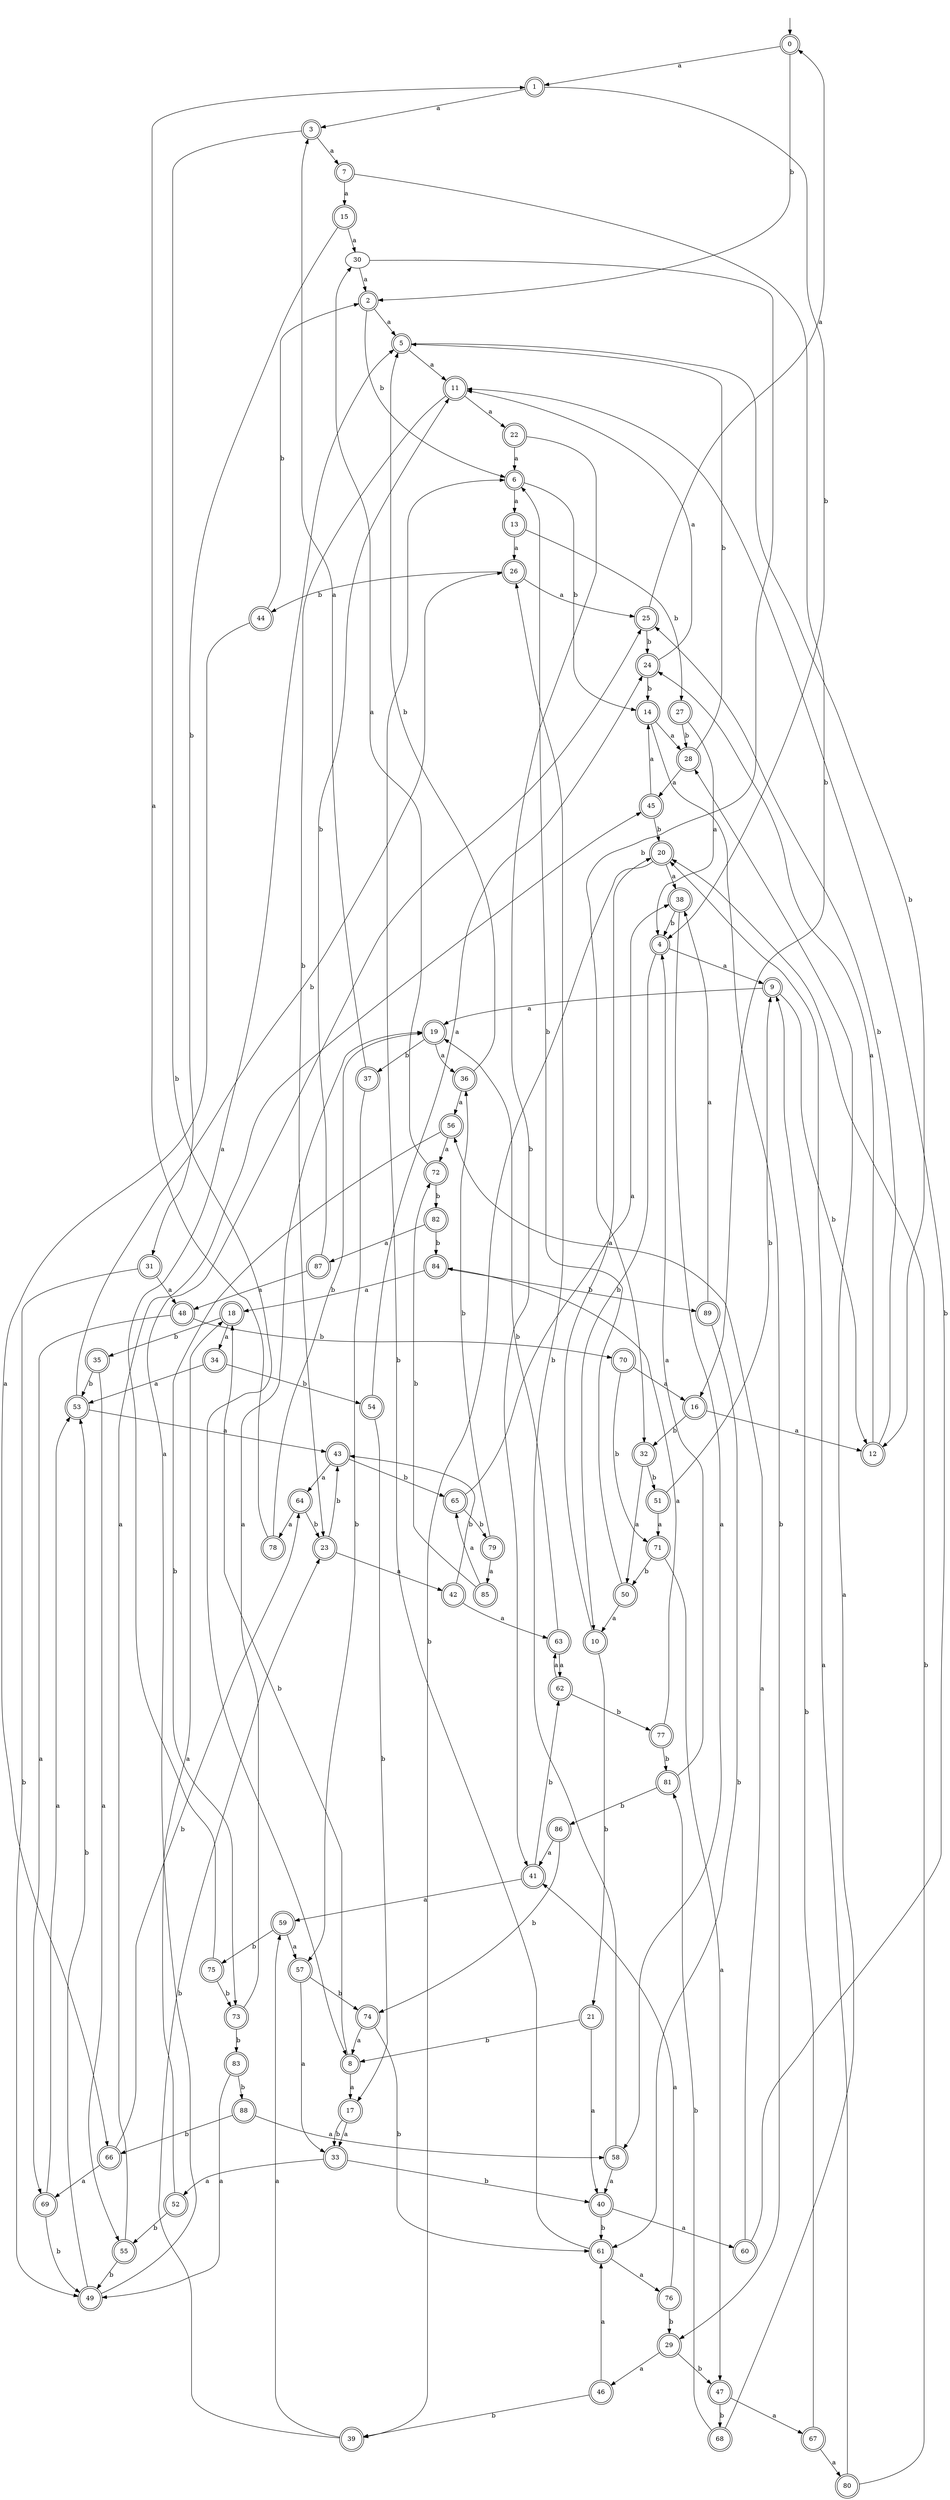 digraph RandomDFA {
  __start0 [label="", shape=none];
  __start0 -> 0 [label=""];
  0 [shape=circle] [shape=doublecircle]
  0 -> 1 [label="a"]
  0 -> 2 [label="b"]
  1 [shape=doublecircle]
  1 -> 3 [label="a"]
  1 -> 4 [label="b"]
  2 [shape=doublecircle]
  2 -> 5 [label="a"]
  2 -> 6 [label="b"]
  3 [shape=doublecircle]
  3 -> 7 [label="a"]
  3 -> 8 [label="b"]
  4 [shape=doublecircle]
  4 -> 9 [label="a"]
  4 -> 10 [label="b"]
  5 [shape=doublecircle]
  5 -> 11 [label="a"]
  5 -> 12 [label="b"]
  6 [shape=doublecircle]
  6 -> 13 [label="a"]
  6 -> 14 [label="b"]
  7 [shape=doublecircle]
  7 -> 15 [label="a"]
  7 -> 16 [label="b"]
  8 [shape=doublecircle]
  8 -> 17 [label="a"]
  8 -> 18 [label="b"]
  9 [shape=doublecircle]
  9 -> 19 [label="a"]
  9 -> 12 [label="b"]
  10 [shape=doublecircle]
  10 -> 20 [label="a"]
  10 -> 21 [label="b"]
  11 [shape=doublecircle]
  11 -> 22 [label="a"]
  11 -> 23 [label="b"]
  12 [shape=doublecircle]
  12 -> 24 [label="a"]
  12 -> 25 [label="b"]
  13 [shape=doublecircle]
  13 -> 26 [label="a"]
  13 -> 27 [label="b"]
  14 [shape=doublecircle]
  14 -> 28 [label="a"]
  14 -> 29 [label="b"]
  15 [shape=doublecircle]
  15 -> 30 [label="a"]
  15 -> 31 [label="b"]
  16 [shape=doublecircle]
  16 -> 12 [label="a"]
  16 -> 32 [label="b"]
  17 [shape=doublecircle]
  17 -> 33 [label="a"]
  17 -> 33 [label="b"]
  18 [shape=doublecircle]
  18 -> 34 [label="a"]
  18 -> 35 [label="b"]
  19 [shape=doublecircle]
  19 -> 36 [label="a"]
  19 -> 37 [label="b"]
  20 [shape=doublecircle]
  20 -> 38 [label="a"]
  20 -> 39 [label="b"]
  21 [shape=doublecircle]
  21 -> 40 [label="a"]
  21 -> 8 [label="b"]
  22 [shape=doublecircle]
  22 -> 6 [label="a"]
  22 -> 41 [label="b"]
  23 [shape=doublecircle]
  23 -> 42 [label="a"]
  23 -> 43 [label="b"]
  24 [shape=doublecircle]
  24 -> 11 [label="a"]
  24 -> 14 [label="b"]
  25 [shape=doublecircle]
  25 -> 0 [label="a"]
  25 -> 24 [label="b"]
  26 [shape=doublecircle]
  26 -> 25 [label="a"]
  26 -> 44 [label="b"]
  27 [shape=doublecircle]
  27 -> 4 [label="a"]
  27 -> 28 [label="b"]
  28 [shape=doublecircle]
  28 -> 45 [label="a"]
  28 -> 5 [label="b"]
  29 [shape=doublecircle]
  29 -> 46 [label="a"]
  29 -> 47 [label="b"]
  30
  30 -> 2 [label="a"]
  30 -> 32 [label="b"]
  31 [shape=doublecircle]
  31 -> 48 [label="a"]
  31 -> 49 [label="b"]
  32 [shape=doublecircle]
  32 -> 50 [label="a"]
  32 -> 51 [label="b"]
  33 [shape=doublecircle]
  33 -> 52 [label="a"]
  33 -> 40 [label="b"]
  34 [shape=doublecircle]
  34 -> 53 [label="a"]
  34 -> 54 [label="b"]
  35 [shape=doublecircle]
  35 -> 55 [label="a"]
  35 -> 53 [label="b"]
  36 [shape=doublecircle]
  36 -> 56 [label="a"]
  36 -> 5 [label="b"]
  37 [shape=doublecircle]
  37 -> 3 [label="a"]
  37 -> 57 [label="b"]
  38 [shape=doublecircle]
  38 -> 58 [label="a"]
  38 -> 4 [label="b"]
  39 [shape=doublecircle]
  39 -> 59 [label="a"]
  39 -> 23 [label="b"]
  40 [shape=doublecircle]
  40 -> 60 [label="a"]
  40 -> 61 [label="b"]
  41 [shape=doublecircle]
  41 -> 59 [label="a"]
  41 -> 62 [label="b"]
  42 [shape=doublecircle]
  42 -> 63 [label="a"]
  42 -> 43 [label="b"]
  43 [shape=doublecircle]
  43 -> 64 [label="a"]
  43 -> 65 [label="b"]
  44 [shape=doublecircle]
  44 -> 66 [label="a"]
  44 -> 2 [label="b"]
  45 [shape=doublecircle]
  45 -> 14 [label="a"]
  45 -> 20 [label="b"]
  46 [shape=doublecircle]
  46 -> 61 [label="a"]
  46 -> 39 [label="b"]
  47 [shape=doublecircle]
  47 -> 67 [label="a"]
  47 -> 68 [label="b"]
  48 [shape=doublecircle]
  48 -> 69 [label="a"]
  48 -> 70 [label="b"]
  49 [shape=doublecircle]
  49 -> 25 [label="a"]
  49 -> 53 [label="b"]
  50 [shape=doublecircle]
  50 -> 10 [label="a"]
  50 -> 6 [label="b"]
  51 [shape=doublecircle]
  51 -> 71 [label="a"]
  51 -> 9 [label="b"]
  52 [shape=doublecircle]
  52 -> 18 [label="a"]
  52 -> 55 [label="b"]
  53 [shape=doublecircle]
  53 -> 43 [label="a"]
  53 -> 26 [label="b"]
  54 [shape=doublecircle]
  54 -> 24 [label="a"]
  54 -> 17 [label="b"]
  55 [shape=doublecircle]
  55 -> 45 [label="a"]
  55 -> 49 [label="b"]
  56 [shape=doublecircle]
  56 -> 72 [label="a"]
  56 -> 73 [label="b"]
  57 [shape=doublecircle]
  57 -> 33 [label="a"]
  57 -> 74 [label="b"]
  58 [shape=doublecircle]
  58 -> 40 [label="a"]
  58 -> 26 [label="b"]
  59 [shape=doublecircle]
  59 -> 57 [label="a"]
  59 -> 75 [label="b"]
  60 [shape=doublecircle]
  60 -> 56 [label="a"]
  60 -> 11 [label="b"]
  61 [shape=doublecircle]
  61 -> 76 [label="a"]
  61 -> 6 [label="b"]
  62 [shape=doublecircle]
  62 -> 63 [label="a"]
  62 -> 77 [label="b"]
  63 [shape=doublecircle]
  63 -> 62 [label="a"]
  63 -> 19 [label="b"]
  64 [shape=doublecircle]
  64 -> 78 [label="a"]
  64 -> 23 [label="b"]
  65 [shape=doublecircle]
  65 -> 38 [label="a"]
  65 -> 79 [label="b"]
  66 [shape=doublecircle]
  66 -> 69 [label="a"]
  66 -> 64 [label="b"]
  67 [shape=doublecircle]
  67 -> 80 [label="a"]
  67 -> 9 [label="b"]
  68 [shape=doublecircle]
  68 -> 28 [label="a"]
  68 -> 81 [label="b"]
  69 [shape=doublecircle]
  69 -> 53 [label="a"]
  69 -> 49 [label="b"]
  70 [shape=doublecircle]
  70 -> 16 [label="a"]
  70 -> 71 [label="b"]
  71 [shape=doublecircle]
  71 -> 47 [label="a"]
  71 -> 50 [label="b"]
  72 [shape=doublecircle]
  72 -> 30 [label="a"]
  72 -> 82 [label="b"]
  73 [shape=doublecircle]
  73 -> 19 [label="a"]
  73 -> 83 [label="b"]
  74 [shape=doublecircle]
  74 -> 8 [label="a"]
  74 -> 61 [label="b"]
  75 [shape=doublecircle]
  75 -> 5 [label="a"]
  75 -> 73 [label="b"]
  76 [shape=doublecircle]
  76 -> 41 [label="a"]
  76 -> 29 [label="b"]
  77 [shape=doublecircle]
  77 -> 84 [label="a"]
  77 -> 81 [label="b"]
  78 [shape=doublecircle]
  78 -> 1 [label="a"]
  78 -> 19 [label="b"]
  79 [shape=doublecircle]
  79 -> 85 [label="a"]
  79 -> 36 [label="b"]
  80 [shape=doublecircle]
  80 -> 20 [label="a"]
  80 -> 20 [label="b"]
  81 [shape=doublecircle]
  81 -> 4 [label="a"]
  81 -> 86 [label="b"]
  82 [shape=doublecircle]
  82 -> 87 [label="a"]
  82 -> 84 [label="b"]
  83 [shape=doublecircle]
  83 -> 49 [label="a"]
  83 -> 88 [label="b"]
  84 [shape=doublecircle]
  84 -> 18 [label="a"]
  84 -> 89 [label="b"]
  85 [shape=doublecircle]
  85 -> 65 [label="a"]
  85 -> 72 [label="b"]
  86 [shape=doublecircle]
  86 -> 41 [label="a"]
  86 -> 74 [label="b"]
  87 [shape=doublecircle]
  87 -> 48 [label="a"]
  87 -> 11 [label="b"]
  88 [shape=doublecircle]
  88 -> 58 [label="a"]
  88 -> 66 [label="b"]
  89 [shape=doublecircle]
  89 -> 38 [label="a"]
  89 -> 61 [label="b"]
}
